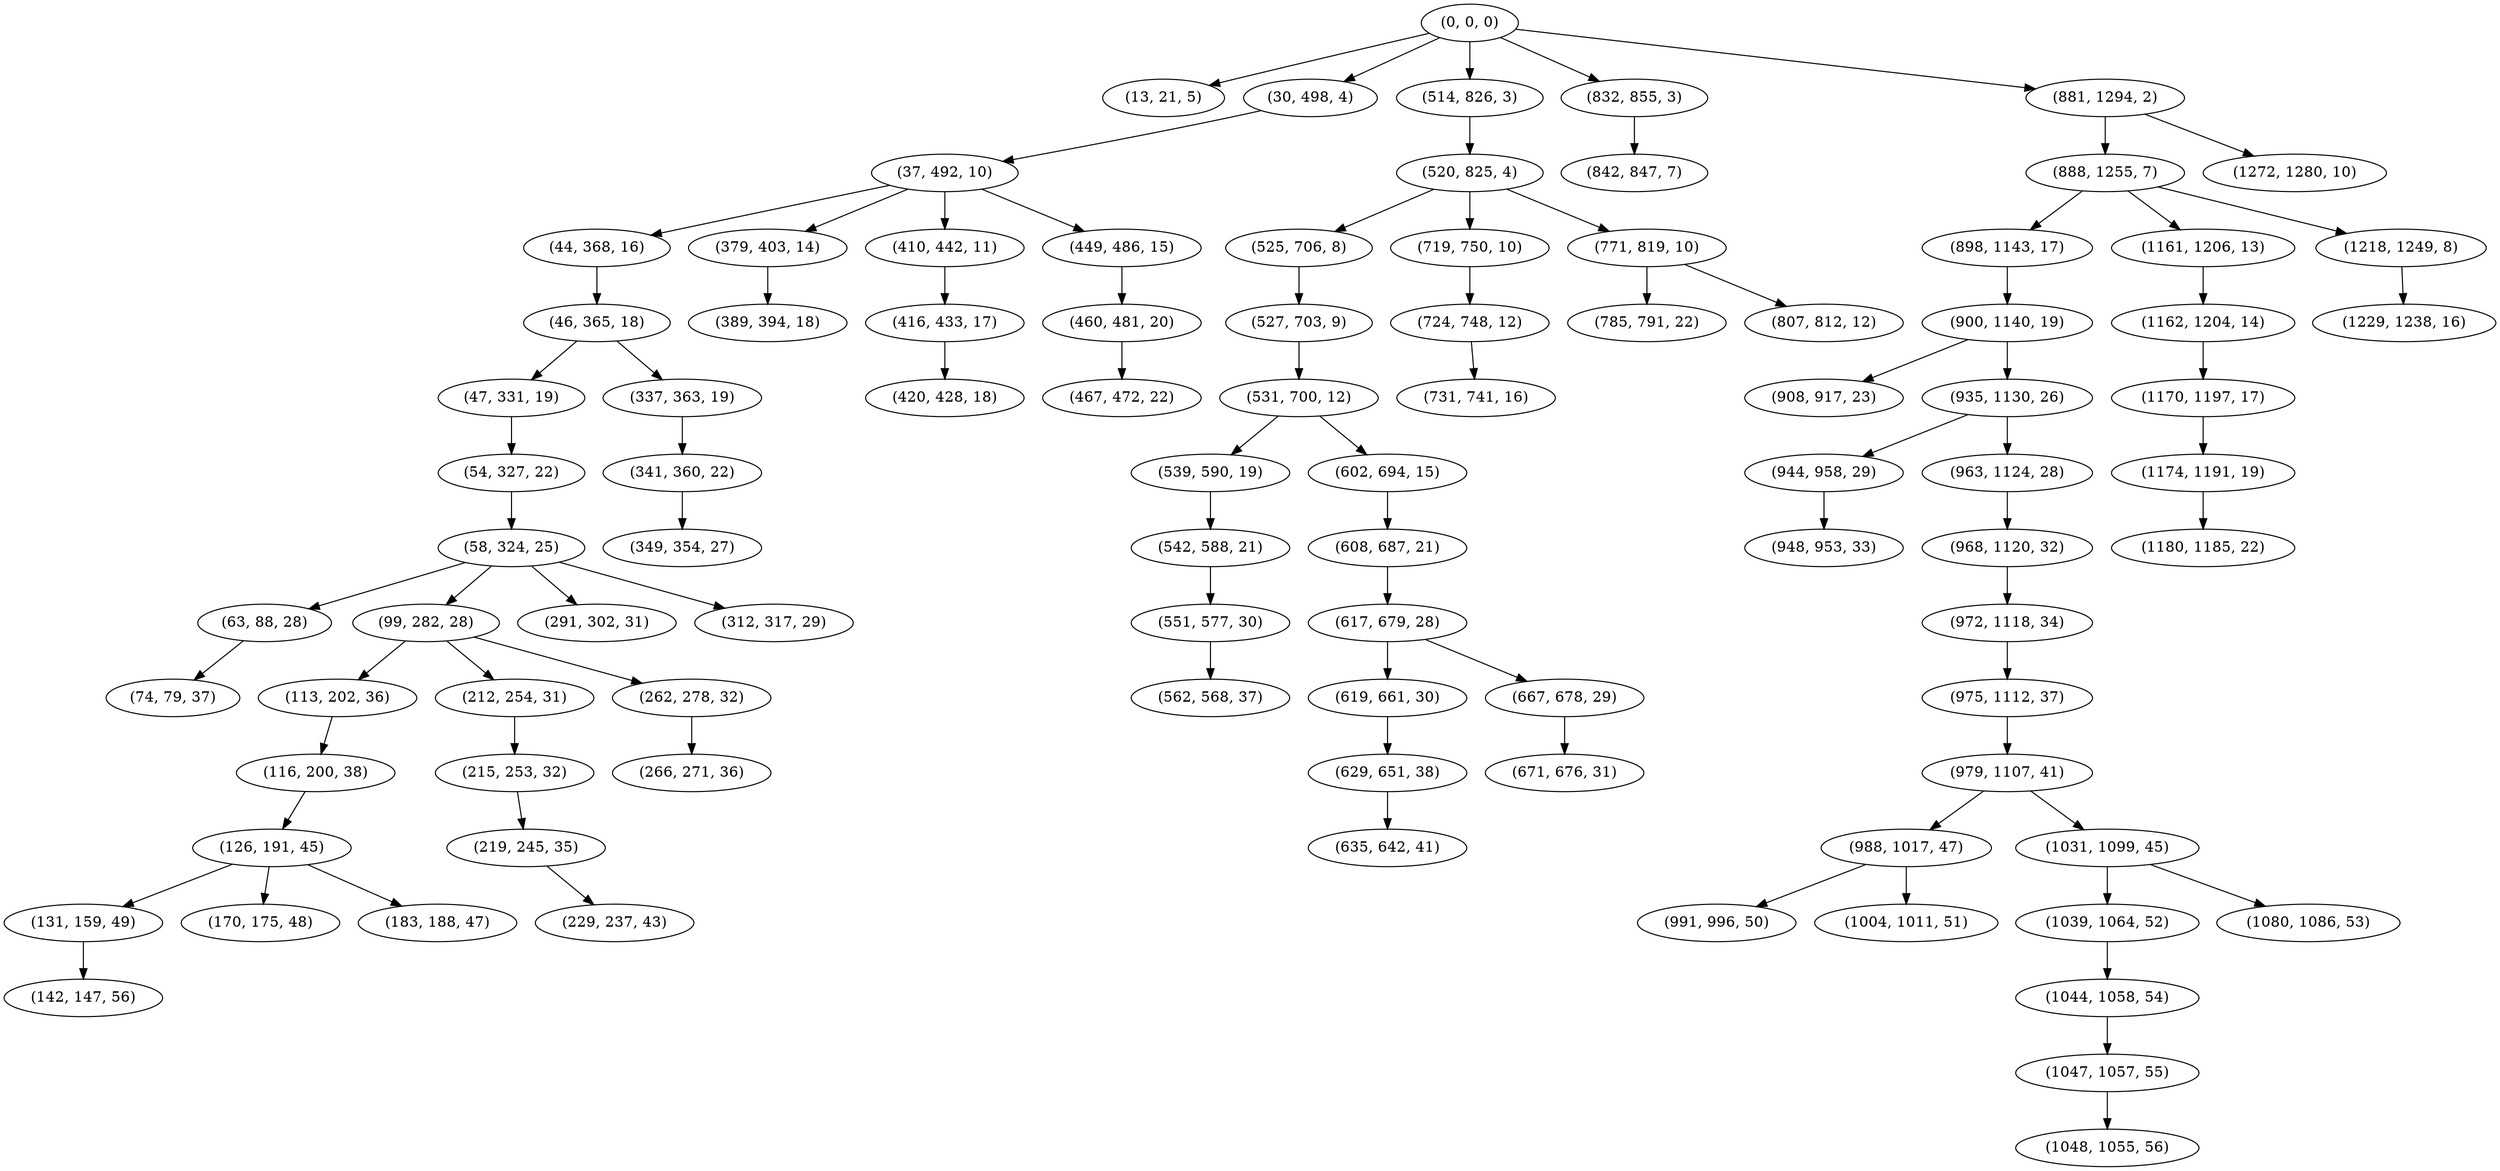 digraph tree {
    "(0, 0, 0)";
    "(13, 21, 5)";
    "(30, 498, 4)";
    "(37, 492, 10)";
    "(44, 368, 16)";
    "(46, 365, 18)";
    "(47, 331, 19)";
    "(54, 327, 22)";
    "(58, 324, 25)";
    "(63, 88, 28)";
    "(74, 79, 37)";
    "(99, 282, 28)";
    "(113, 202, 36)";
    "(116, 200, 38)";
    "(126, 191, 45)";
    "(131, 159, 49)";
    "(142, 147, 56)";
    "(170, 175, 48)";
    "(183, 188, 47)";
    "(212, 254, 31)";
    "(215, 253, 32)";
    "(219, 245, 35)";
    "(229, 237, 43)";
    "(262, 278, 32)";
    "(266, 271, 36)";
    "(291, 302, 31)";
    "(312, 317, 29)";
    "(337, 363, 19)";
    "(341, 360, 22)";
    "(349, 354, 27)";
    "(379, 403, 14)";
    "(389, 394, 18)";
    "(410, 442, 11)";
    "(416, 433, 17)";
    "(420, 428, 18)";
    "(449, 486, 15)";
    "(460, 481, 20)";
    "(467, 472, 22)";
    "(514, 826, 3)";
    "(520, 825, 4)";
    "(525, 706, 8)";
    "(527, 703, 9)";
    "(531, 700, 12)";
    "(539, 590, 19)";
    "(542, 588, 21)";
    "(551, 577, 30)";
    "(562, 568, 37)";
    "(602, 694, 15)";
    "(608, 687, 21)";
    "(617, 679, 28)";
    "(619, 661, 30)";
    "(629, 651, 38)";
    "(635, 642, 41)";
    "(667, 678, 29)";
    "(671, 676, 31)";
    "(719, 750, 10)";
    "(724, 748, 12)";
    "(731, 741, 16)";
    "(771, 819, 10)";
    "(785, 791, 22)";
    "(807, 812, 12)";
    "(832, 855, 3)";
    "(842, 847, 7)";
    "(881, 1294, 2)";
    "(888, 1255, 7)";
    "(898, 1143, 17)";
    "(900, 1140, 19)";
    "(908, 917, 23)";
    "(935, 1130, 26)";
    "(944, 958, 29)";
    "(948, 953, 33)";
    "(963, 1124, 28)";
    "(968, 1120, 32)";
    "(972, 1118, 34)";
    "(975, 1112, 37)";
    "(979, 1107, 41)";
    "(988, 1017, 47)";
    "(991, 996, 50)";
    "(1004, 1011, 51)";
    "(1031, 1099, 45)";
    "(1039, 1064, 52)";
    "(1044, 1058, 54)";
    "(1047, 1057, 55)";
    "(1048, 1055, 56)";
    "(1080, 1086, 53)";
    "(1161, 1206, 13)";
    "(1162, 1204, 14)";
    "(1170, 1197, 17)";
    "(1174, 1191, 19)";
    "(1180, 1185, 22)";
    "(1218, 1249, 8)";
    "(1229, 1238, 16)";
    "(1272, 1280, 10)";
    "(0, 0, 0)" -> "(13, 21, 5)";
    "(0, 0, 0)" -> "(30, 498, 4)";
    "(0, 0, 0)" -> "(514, 826, 3)";
    "(0, 0, 0)" -> "(832, 855, 3)";
    "(0, 0, 0)" -> "(881, 1294, 2)";
    "(30, 498, 4)" -> "(37, 492, 10)";
    "(37, 492, 10)" -> "(44, 368, 16)";
    "(37, 492, 10)" -> "(379, 403, 14)";
    "(37, 492, 10)" -> "(410, 442, 11)";
    "(37, 492, 10)" -> "(449, 486, 15)";
    "(44, 368, 16)" -> "(46, 365, 18)";
    "(46, 365, 18)" -> "(47, 331, 19)";
    "(46, 365, 18)" -> "(337, 363, 19)";
    "(47, 331, 19)" -> "(54, 327, 22)";
    "(54, 327, 22)" -> "(58, 324, 25)";
    "(58, 324, 25)" -> "(63, 88, 28)";
    "(58, 324, 25)" -> "(99, 282, 28)";
    "(58, 324, 25)" -> "(291, 302, 31)";
    "(58, 324, 25)" -> "(312, 317, 29)";
    "(63, 88, 28)" -> "(74, 79, 37)";
    "(99, 282, 28)" -> "(113, 202, 36)";
    "(99, 282, 28)" -> "(212, 254, 31)";
    "(99, 282, 28)" -> "(262, 278, 32)";
    "(113, 202, 36)" -> "(116, 200, 38)";
    "(116, 200, 38)" -> "(126, 191, 45)";
    "(126, 191, 45)" -> "(131, 159, 49)";
    "(126, 191, 45)" -> "(170, 175, 48)";
    "(126, 191, 45)" -> "(183, 188, 47)";
    "(131, 159, 49)" -> "(142, 147, 56)";
    "(212, 254, 31)" -> "(215, 253, 32)";
    "(215, 253, 32)" -> "(219, 245, 35)";
    "(219, 245, 35)" -> "(229, 237, 43)";
    "(262, 278, 32)" -> "(266, 271, 36)";
    "(337, 363, 19)" -> "(341, 360, 22)";
    "(341, 360, 22)" -> "(349, 354, 27)";
    "(379, 403, 14)" -> "(389, 394, 18)";
    "(410, 442, 11)" -> "(416, 433, 17)";
    "(416, 433, 17)" -> "(420, 428, 18)";
    "(449, 486, 15)" -> "(460, 481, 20)";
    "(460, 481, 20)" -> "(467, 472, 22)";
    "(514, 826, 3)" -> "(520, 825, 4)";
    "(520, 825, 4)" -> "(525, 706, 8)";
    "(520, 825, 4)" -> "(719, 750, 10)";
    "(520, 825, 4)" -> "(771, 819, 10)";
    "(525, 706, 8)" -> "(527, 703, 9)";
    "(527, 703, 9)" -> "(531, 700, 12)";
    "(531, 700, 12)" -> "(539, 590, 19)";
    "(531, 700, 12)" -> "(602, 694, 15)";
    "(539, 590, 19)" -> "(542, 588, 21)";
    "(542, 588, 21)" -> "(551, 577, 30)";
    "(551, 577, 30)" -> "(562, 568, 37)";
    "(602, 694, 15)" -> "(608, 687, 21)";
    "(608, 687, 21)" -> "(617, 679, 28)";
    "(617, 679, 28)" -> "(619, 661, 30)";
    "(617, 679, 28)" -> "(667, 678, 29)";
    "(619, 661, 30)" -> "(629, 651, 38)";
    "(629, 651, 38)" -> "(635, 642, 41)";
    "(667, 678, 29)" -> "(671, 676, 31)";
    "(719, 750, 10)" -> "(724, 748, 12)";
    "(724, 748, 12)" -> "(731, 741, 16)";
    "(771, 819, 10)" -> "(785, 791, 22)";
    "(771, 819, 10)" -> "(807, 812, 12)";
    "(832, 855, 3)" -> "(842, 847, 7)";
    "(881, 1294, 2)" -> "(888, 1255, 7)";
    "(881, 1294, 2)" -> "(1272, 1280, 10)";
    "(888, 1255, 7)" -> "(898, 1143, 17)";
    "(888, 1255, 7)" -> "(1161, 1206, 13)";
    "(888, 1255, 7)" -> "(1218, 1249, 8)";
    "(898, 1143, 17)" -> "(900, 1140, 19)";
    "(900, 1140, 19)" -> "(908, 917, 23)";
    "(900, 1140, 19)" -> "(935, 1130, 26)";
    "(935, 1130, 26)" -> "(944, 958, 29)";
    "(935, 1130, 26)" -> "(963, 1124, 28)";
    "(944, 958, 29)" -> "(948, 953, 33)";
    "(963, 1124, 28)" -> "(968, 1120, 32)";
    "(968, 1120, 32)" -> "(972, 1118, 34)";
    "(972, 1118, 34)" -> "(975, 1112, 37)";
    "(975, 1112, 37)" -> "(979, 1107, 41)";
    "(979, 1107, 41)" -> "(988, 1017, 47)";
    "(979, 1107, 41)" -> "(1031, 1099, 45)";
    "(988, 1017, 47)" -> "(991, 996, 50)";
    "(988, 1017, 47)" -> "(1004, 1011, 51)";
    "(1031, 1099, 45)" -> "(1039, 1064, 52)";
    "(1031, 1099, 45)" -> "(1080, 1086, 53)";
    "(1039, 1064, 52)" -> "(1044, 1058, 54)";
    "(1044, 1058, 54)" -> "(1047, 1057, 55)";
    "(1047, 1057, 55)" -> "(1048, 1055, 56)";
    "(1161, 1206, 13)" -> "(1162, 1204, 14)";
    "(1162, 1204, 14)" -> "(1170, 1197, 17)";
    "(1170, 1197, 17)" -> "(1174, 1191, 19)";
    "(1174, 1191, 19)" -> "(1180, 1185, 22)";
    "(1218, 1249, 8)" -> "(1229, 1238, 16)";
}
